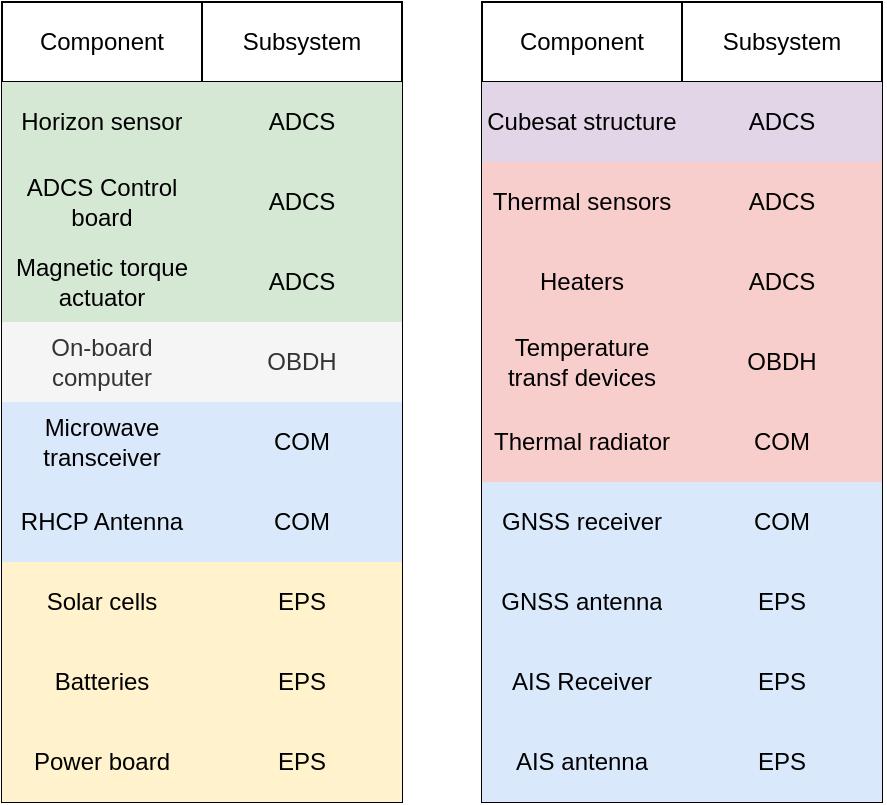 <mxfile version="22.1.3" type="github">
  <diagram name="Pagina-1" id="h6OpWx-HHG8oMTi5hLj7">
    <mxGraphModel dx="1036" dy="1689" grid="1" gridSize="10" guides="1" tooltips="1" connect="1" arrows="1" fold="1" page="1" pageScale="1" pageWidth="827" pageHeight="1169" math="0" shadow="0">
      <root>
        <mxCell id="0" />
        <mxCell id="1" parent="0" />
        <mxCell id="k3zZhgaBUWAhVwvvtzVN-58" value="" style="shape=table;startSize=0;container=1;collapsible=0;childLayout=tableLayout;" vertex="1" parent="1">
          <mxGeometry x="200" y="-40" width="200" height="400" as="geometry" />
        </mxCell>
        <mxCell id="k3zZhgaBUWAhVwvvtzVN-59" value="" style="shape=tableRow;horizontal=0;startSize=0;swimlaneHead=0;swimlaneBody=0;strokeColor=inherit;top=0;left=0;bottom=0;right=0;collapsible=0;dropTarget=0;fillColor=none;points=[[0,0.5],[1,0.5]];portConstraint=eastwest;" vertex="1" parent="k3zZhgaBUWAhVwvvtzVN-58">
          <mxGeometry width="200" height="40" as="geometry" />
        </mxCell>
        <mxCell id="k3zZhgaBUWAhVwvvtzVN-60" value="Component" style="shape=partialRectangle;html=1;whiteSpace=wrap;connectable=0;strokeColor=default;overflow=hidden;fillColor=none;top=0;left=0;bottom=0;right=0;pointerEvents=1;" vertex="1" parent="k3zZhgaBUWAhVwvvtzVN-59">
          <mxGeometry width="100" height="40" as="geometry">
            <mxRectangle width="100" height="40" as="alternateBounds" />
          </mxGeometry>
        </mxCell>
        <mxCell id="k3zZhgaBUWAhVwvvtzVN-61" value="Subsystem" style="shape=partialRectangle;html=1;whiteSpace=wrap;connectable=0;strokeColor=default;overflow=hidden;fillColor=none;top=0;left=0;bottom=0;right=0;pointerEvents=1;" vertex="1" parent="k3zZhgaBUWAhVwvvtzVN-59">
          <mxGeometry x="100" width="100" height="40" as="geometry">
            <mxRectangle width="100" height="40" as="alternateBounds" />
          </mxGeometry>
        </mxCell>
        <mxCell id="k3zZhgaBUWAhVwvvtzVN-62" value="" style="shape=tableRow;horizontal=0;startSize=0;swimlaneHead=0;swimlaneBody=0;strokeColor=inherit;top=0;left=0;bottom=0;right=0;collapsible=0;dropTarget=0;fillColor=none;points=[[0,0.5],[1,0.5]];portConstraint=eastwest;" vertex="1" parent="k3zZhgaBUWAhVwvvtzVN-58">
          <mxGeometry y="40" width="200" height="40" as="geometry" />
        </mxCell>
        <mxCell id="k3zZhgaBUWAhVwvvtzVN-63" value="Horizon sensor" style="shape=partialRectangle;html=1;whiteSpace=wrap;connectable=0;strokeColor=default;overflow=hidden;fillColor=#d5e8d4;top=0;left=0;bottom=0;right=0;pointerEvents=1;strokeWidth=1;" vertex="1" parent="k3zZhgaBUWAhVwvvtzVN-62">
          <mxGeometry width="100" height="40" as="geometry">
            <mxRectangle width="100" height="40" as="alternateBounds" />
          </mxGeometry>
        </mxCell>
        <mxCell id="k3zZhgaBUWAhVwvvtzVN-64" value="ADCS" style="shape=partialRectangle;html=1;whiteSpace=wrap;connectable=0;strokeColor=default;overflow=hidden;fillColor=#d5e8d4;top=0;left=0;bottom=0;right=0;pointerEvents=1;strokeWidth=1;" vertex="1" parent="k3zZhgaBUWAhVwvvtzVN-62">
          <mxGeometry x="100" width="100" height="40" as="geometry">
            <mxRectangle width="100" height="40" as="alternateBounds" />
          </mxGeometry>
        </mxCell>
        <mxCell id="k3zZhgaBUWAhVwvvtzVN-65" value="" style="shape=tableRow;horizontal=0;startSize=0;swimlaneHead=0;swimlaneBody=0;strokeColor=inherit;top=0;left=0;bottom=0;right=0;collapsible=0;dropTarget=0;fillColor=none;points=[[0,0.5],[1,0.5]];portConstraint=eastwest;" vertex="1" parent="k3zZhgaBUWAhVwvvtzVN-58">
          <mxGeometry y="80" width="200" height="40" as="geometry" />
        </mxCell>
        <mxCell id="k3zZhgaBUWAhVwvvtzVN-66" value="ADCS Control board" style="shape=partialRectangle;html=1;whiteSpace=wrap;connectable=0;strokeColor=default;overflow=hidden;fillColor=#d5e8d4;top=0;left=0;bottom=0;right=0;pointerEvents=1;" vertex="1" parent="k3zZhgaBUWAhVwvvtzVN-65">
          <mxGeometry width="100" height="40" as="geometry">
            <mxRectangle width="100" height="40" as="alternateBounds" />
          </mxGeometry>
        </mxCell>
        <mxCell id="k3zZhgaBUWAhVwvvtzVN-67" value="ADCS" style="shape=partialRectangle;html=1;whiteSpace=wrap;connectable=0;strokeColor=default;overflow=hidden;fillColor=#d5e8d4;top=0;left=0;bottom=0;right=0;pointerEvents=1;" vertex="1" parent="k3zZhgaBUWAhVwvvtzVN-65">
          <mxGeometry x="100" width="100" height="40" as="geometry">
            <mxRectangle width="100" height="40" as="alternateBounds" />
          </mxGeometry>
        </mxCell>
        <mxCell id="k3zZhgaBUWAhVwvvtzVN-68" value="" style="shape=tableRow;horizontal=0;startSize=0;swimlaneHead=0;swimlaneBody=0;strokeColor=inherit;top=0;left=0;bottom=0;right=0;collapsible=0;dropTarget=0;fillColor=none;points=[[0,0.5],[1,0.5]];portConstraint=eastwest;" vertex="1" parent="k3zZhgaBUWAhVwvvtzVN-58">
          <mxGeometry y="120" width="200" height="40" as="geometry" />
        </mxCell>
        <mxCell id="k3zZhgaBUWAhVwvvtzVN-69" value="Magnetic torque actuator" style="shape=partialRectangle;html=1;whiteSpace=wrap;connectable=0;strokeColor=default;overflow=hidden;fillColor=#d5e8d4;top=0;left=0;bottom=0;right=0;pointerEvents=1;" vertex="1" parent="k3zZhgaBUWAhVwvvtzVN-68">
          <mxGeometry width="100" height="40" as="geometry">
            <mxRectangle width="100" height="40" as="alternateBounds" />
          </mxGeometry>
        </mxCell>
        <mxCell id="k3zZhgaBUWAhVwvvtzVN-70" value="ADCS" style="shape=partialRectangle;html=1;whiteSpace=wrap;connectable=0;strokeColor=default;overflow=hidden;fillColor=#d5e8d4;top=0;left=0;bottom=0;right=0;pointerEvents=1;" vertex="1" parent="k3zZhgaBUWAhVwvvtzVN-68">
          <mxGeometry x="100" width="100" height="40" as="geometry">
            <mxRectangle width="100" height="40" as="alternateBounds" />
          </mxGeometry>
        </mxCell>
        <mxCell id="k3zZhgaBUWAhVwvvtzVN-71" value="" style="shape=tableRow;horizontal=0;startSize=0;swimlaneHead=0;swimlaneBody=0;strokeColor=inherit;top=0;left=0;bottom=0;right=0;collapsible=0;dropTarget=0;fillColor=none;points=[[0,0.5],[1,0.5]];portConstraint=eastwest;" vertex="1" parent="k3zZhgaBUWAhVwvvtzVN-58">
          <mxGeometry y="160" width="200" height="40" as="geometry" />
        </mxCell>
        <mxCell id="k3zZhgaBUWAhVwvvtzVN-72" value="On-board computer" style="shape=partialRectangle;html=1;whiteSpace=wrap;connectable=0;strokeColor=default;overflow=hidden;fillColor=#f5f5f5;top=0;left=0;bottom=0;right=0;pointerEvents=1;fontColor=#333333;" vertex="1" parent="k3zZhgaBUWAhVwvvtzVN-71">
          <mxGeometry width="100" height="40" as="geometry">
            <mxRectangle width="100" height="40" as="alternateBounds" />
          </mxGeometry>
        </mxCell>
        <mxCell id="k3zZhgaBUWAhVwvvtzVN-73" value="OBDH" style="shape=partialRectangle;html=1;whiteSpace=wrap;connectable=0;strokeColor=default;overflow=hidden;fillColor=#f5f5f5;top=0;left=0;bottom=0;right=0;pointerEvents=1;fontColor=#333333;" vertex="1" parent="k3zZhgaBUWAhVwvvtzVN-71">
          <mxGeometry x="100" width="100" height="40" as="geometry">
            <mxRectangle width="100" height="40" as="alternateBounds" />
          </mxGeometry>
        </mxCell>
        <mxCell id="k3zZhgaBUWAhVwvvtzVN-74" value="" style="shape=tableRow;horizontal=0;startSize=0;swimlaneHead=0;swimlaneBody=0;strokeColor=inherit;top=0;left=0;bottom=0;right=0;collapsible=0;dropTarget=0;fillColor=none;points=[[0,0.5],[1,0.5]];portConstraint=eastwest;" vertex="1" parent="k3zZhgaBUWAhVwvvtzVN-58">
          <mxGeometry y="200" width="200" height="40" as="geometry" />
        </mxCell>
        <mxCell id="k3zZhgaBUWAhVwvvtzVN-75" value="Microwave transceiver" style="shape=partialRectangle;html=1;whiteSpace=wrap;connectable=0;strokeColor=default;overflow=hidden;fillColor=#dae8fc;top=0;left=0;bottom=0;right=0;pointerEvents=1;" vertex="1" parent="k3zZhgaBUWAhVwvvtzVN-74">
          <mxGeometry width="100" height="40" as="geometry">
            <mxRectangle width="100" height="40" as="alternateBounds" />
          </mxGeometry>
        </mxCell>
        <mxCell id="k3zZhgaBUWAhVwvvtzVN-76" value="COM" style="shape=partialRectangle;html=1;whiteSpace=wrap;connectable=0;strokeColor=default;overflow=hidden;fillColor=#dae8fc;top=0;left=0;bottom=0;right=0;pointerEvents=1;" vertex="1" parent="k3zZhgaBUWAhVwvvtzVN-74">
          <mxGeometry x="100" width="100" height="40" as="geometry">
            <mxRectangle width="100" height="40" as="alternateBounds" />
          </mxGeometry>
        </mxCell>
        <mxCell id="k3zZhgaBUWAhVwvvtzVN-77" value="" style="shape=tableRow;horizontal=0;startSize=0;swimlaneHead=0;swimlaneBody=0;strokeColor=inherit;top=0;left=0;bottom=0;right=0;collapsible=0;dropTarget=0;fillColor=none;points=[[0,0.5],[1,0.5]];portConstraint=eastwest;" vertex="1" parent="k3zZhgaBUWAhVwvvtzVN-58">
          <mxGeometry y="240" width="200" height="40" as="geometry" />
        </mxCell>
        <mxCell id="k3zZhgaBUWAhVwvvtzVN-78" value="RHCP Antenna" style="shape=partialRectangle;html=1;whiteSpace=wrap;connectable=0;strokeColor=default;overflow=hidden;fillColor=#dae8fc;top=0;left=0;bottom=0;right=0;pointerEvents=1;" vertex="1" parent="k3zZhgaBUWAhVwvvtzVN-77">
          <mxGeometry width="100" height="40" as="geometry">
            <mxRectangle width="100" height="40" as="alternateBounds" />
          </mxGeometry>
        </mxCell>
        <mxCell id="k3zZhgaBUWAhVwvvtzVN-79" value="COM" style="shape=partialRectangle;html=1;whiteSpace=wrap;connectable=0;strokeColor=default;overflow=hidden;fillColor=#dae8fc;top=0;left=0;bottom=0;right=0;pointerEvents=1;" vertex="1" parent="k3zZhgaBUWAhVwvvtzVN-77">
          <mxGeometry x="100" width="100" height="40" as="geometry">
            <mxRectangle width="100" height="40" as="alternateBounds" />
          </mxGeometry>
        </mxCell>
        <mxCell id="k3zZhgaBUWAhVwvvtzVN-80" value="" style="shape=tableRow;horizontal=0;startSize=0;swimlaneHead=0;swimlaneBody=0;strokeColor=inherit;top=0;left=0;bottom=0;right=0;collapsible=0;dropTarget=0;fillColor=none;points=[[0,0.5],[1,0.5]];portConstraint=eastwest;" vertex="1" parent="k3zZhgaBUWAhVwvvtzVN-58">
          <mxGeometry y="280" width="200" height="40" as="geometry" />
        </mxCell>
        <mxCell id="k3zZhgaBUWAhVwvvtzVN-81" value="Solar cells" style="shape=partialRectangle;html=1;whiteSpace=wrap;connectable=0;strokeColor=default;overflow=hidden;fillColor=#fff2cc;top=0;left=0;bottom=0;right=0;pointerEvents=1;" vertex="1" parent="k3zZhgaBUWAhVwvvtzVN-80">
          <mxGeometry width="100" height="40" as="geometry">
            <mxRectangle width="100" height="40" as="alternateBounds" />
          </mxGeometry>
        </mxCell>
        <mxCell id="k3zZhgaBUWAhVwvvtzVN-82" value="EPS" style="shape=partialRectangle;html=1;whiteSpace=wrap;connectable=0;strokeColor=default;overflow=hidden;fillColor=#fff2cc;top=0;left=0;bottom=0;right=0;pointerEvents=1;" vertex="1" parent="k3zZhgaBUWAhVwvvtzVN-80">
          <mxGeometry x="100" width="100" height="40" as="geometry">
            <mxRectangle width="100" height="40" as="alternateBounds" />
          </mxGeometry>
        </mxCell>
        <mxCell id="k3zZhgaBUWAhVwvvtzVN-83" value="" style="shape=tableRow;horizontal=0;startSize=0;swimlaneHead=0;swimlaneBody=0;strokeColor=inherit;top=0;left=0;bottom=0;right=0;collapsible=0;dropTarget=0;fillColor=none;points=[[0,0.5],[1,0.5]];portConstraint=eastwest;" vertex="1" parent="k3zZhgaBUWAhVwvvtzVN-58">
          <mxGeometry y="320" width="200" height="40" as="geometry" />
        </mxCell>
        <mxCell id="k3zZhgaBUWAhVwvvtzVN-84" value="Batteries" style="shape=partialRectangle;html=1;whiteSpace=wrap;connectable=0;strokeColor=default;overflow=hidden;fillColor=#fff2cc;top=0;left=0;bottom=0;right=0;pointerEvents=1;" vertex="1" parent="k3zZhgaBUWAhVwvvtzVN-83">
          <mxGeometry width="100" height="40" as="geometry">
            <mxRectangle width="100" height="40" as="alternateBounds" />
          </mxGeometry>
        </mxCell>
        <mxCell id="k3zZhgaBUWAhVwvvtzVN-85" value="EPS" style="shape=partialRectangle;html=1;whiteSpace=wrap;connectable=0;strokeColor=default;overflow=hidden;fillColor=#fff2cc;top=0;left=0;bottom=0;right=0;pointerEvents=1;" vertex="1" parent="k3zZhgaBUWAhVwvvtzVN-83">
          <mxGeometry x="100" width="100" height="40" as="geometry">
            <mxRectangle width="100" height="40" as="alternateBounds" />
          </mxGeometry>
        </mxCell>
        <mxCell id="k3zZhgaBUWAhVwvvtzVN-86" value="" style="shape=tableRow;horizontal=0;startSize=0;swimlaneHead=0;swimlaneBody=0;strokeColor=inherit;top=0;left=0;bottom=0;right=0;collapsible=0;dropTarget=0;fillColor=none;points=[[0,0.5],[1,0.5]];portConstraint=eastwest;" vertex="1" parent="k3zZhgaBUWAhVwvvtzVN-58">
          <mxGeometry y="360" width="200" height="40" as="geometry" />
        </mxCell>
        <mxCell id="k3zZhgaBUWAhVwvvtzVN-87" value="Power board" style="shape=partialRectangle;html=1;whiteSpace=wrap;connectable=0;strokeColor=default;overflow=hidden;fillColor=#fff2cc;top=0;left=0;bottom=0;right=0;pointerEvents=1;" vertex="1" parent="k3zZhgaBUWAhVwvvtzVN-86">
          <mxGeometry width="100" height="40" as="geometry">
            <mxRectangle width="100" height="40" as="alternateBounds" />
          </mxGeometry>
        </mxCell>
        <mxCell id="k3zZhgaBUWAhVwvvtzVN-88" value="EPS" style="shape=partialRectangle;html=1;whiteSpace=wrap;connectable=0;strokeColor=default;overflow=hidden;fillColor=#fff2cc;top=0;left=0;bottom=0;right=0;pointerEvents=1;" vertex="1" parent="k3zZhgaBUWAhVwvvtzVN-86">
          <mxGeometry x="100" width="100" height="40" as="geometry">
            <mxRectangle width="100" height="40" as="alternateBounds" />
          </mxGeometry>
        </mxCell>
        <mxCell id="k3zZhgaBUWAhVwvvtzVN-89" value="" style="shape=table;startSize=0;container=1;collapsible=0;childLayout=tableLayout;" vertex="1" parent="1">
          <mxGeometry x="440" y="-40" width="200" height="400" as="geometry" />
        </mxCell>
        <mxCell id="k3zZhgaBUWAhVwvvtzVN-90" value="" style="shape=tableRow;horizontal=0;startSize=0;swimlaneHead=0;swimlaneBody=0;strokeColor=inherit;top=0;left=0;bottom=0;right=0;collapsible=0;dropTarget=0;fillColor=none;points=[[0,0.5],[1,0.5]];portConstraint=eastwest;" vertex="1" parent="k3zZhgaBUWAhVwvvtzVN-89">
          <mxGeometry width="200" height="40" as="geometry" />
        </mxCell>
        <mxCell id="k3zZhgaBUWAhVwvvtzVN-91" value="Component" style="shape=partialRectangle;html=1;whiteSpace=wrap;connectable=0;strokeColor=default;overflow=hidden;fillColor=none;top=0;left=0;bottom=0;right=0;pointerEvents=1;" vertex="1" parent="k3zZhgaBUWAhVwvvtzVN-90">
          <mxGeometry width="100" height="40" as="geometry">
            <mxRectangle width="100" height="40" as="alternateBounds" />
          </mxGeometry>
        </mxCell>
        <mxCell id="k3zZhgaBUWAhVwvvtzVN-92" value="Subsystem" style="shape=partialRectangle;html=1;whiteSpace=wrap;connectable=0;strokeColor=default;overflow=hidden;fillColor=none;top=0;left=0;bottom=0;right=0;pointerEvents=1;" vertex="1" parent="k3zZhgaBUWAhVwvvtzVN-90">
          <mxGeometry x="100" width="100" height="40" as="geometry">
            <mxRectangle width="100" height="40" as="alternateBounds" />
          </mxGeometry>
        </mxCell>
        <mxCell id="k3zZhgaBUWAhVwvvtzVN-93" value="" style="shape=tableRow;horizontal=0;startSize=0;swimlaneHead=0;swimlaneBody=0;strokeColor=inherit;top=0;left=0;bottom=0;right=0;collapsible=0;dropTarget=0;fillColor=none;points=[[0,0.5],[1,0.5]];portConstraint=eastwest;" vertex="1" parent="k3zZhgaBUWAhVwvvtzVN-89">
          <mxGeometry y="40" width="200" height="40" as="geometry" />
        </mxCell>
        <mxCell id="k3zZhgaBUWAhVwvvtzVN-94" value="Cubesat structure" style="shape=partialRectangle;html=1;whiteSpace=wrap;connectable=0;strokeColor=#000000;overflow=hidden;fillColor=#e1d5e7;top=0;left=0;bottom=0;right=0;pointerEvents=1;" vertex="1" parent="k3zZhgaBUWAhVwvvtzVN-93">
          <mxGeometry width="100" height="40" as="geometry">
            <mxRectangle width="100" height="40" as="alternateBounds" />
          </mxGeometry>
        </mxCell>
        <mxCell id="k3zZhgaBUWAhVwvvtzVN-95" value="ADCS" style="shape=partialRectangle;html=1;whiteSpace=wrap;connectable=0;strokeColor=#000000;overflow=hidden;fillColor=#e1d5e7;top=0;left=0;bottom=0;right=0;pointerEvents=1;strokeWidth=3;perimeterSpacing=1;" vertex="1" parent="k3zZhgaBUWAhVwvvtzVN-93">
          <mxGeometry x="100" width="100" height="40" as="geometry">
            <mxRectangle width="100" height="40" as="alternateBounds" />
          </mxGeometry>
        </mxCell>
        <mxCell id="k3zZhgaBUWAhVwvvtzVN-96" value="" style="shape=tableRow;horizontal=0;startSize=0;swimlaneHead=0;swimlaneBody=0;strokeColor=inherit;top=0;left=0;bottom=0;right=0;collapsible=0;dropTarget=0;fillColor=none;points=[[0,0.5],[1,0.5]];portConstraint=eastwest;" vertex="1" parent="k3zZhgaBUWAhVwvvtzVN-89">
          <mxGeometry y="80" width="200" height="40" as="geometry" />
        </mxCell>
        <mxCell id="k3zZhgaBUWAhVwvvtzVN-97" value="Thermal sensors" style="shape=partialRectangle;html=1;whiteSpace=wrap;connectable=0;strokeColor=#b85450;overflow=hidden;fillColor=#f8cecc;top=0;left=0;bottom=0;right=0;pointerEvents=1;" vertex="1" parent="k3zZhgaBUWAhVwvvtzVN-96">
          <mxGeometry width="100" height="40" as="geometry">
            <mxRectangle width="100" height="40" as="alternateBounds" />
          </mxGeometry>
        </mxCell>
        <mxCell id="k3zZhgaBUWAhVwvvtzVN-98" value="ADCS" style="shape=partialRectangle;html=1;whiteSpace=wrap;connectable=0;strokeColor=#b85450;overflow=hidden;fillColor=#f8cecc;top=0;left=0;bottom=0;right=0;pointerEvents=1;" vertex="1" parent="k3zZhgaBUWAhVwvvtzVN-96">
          <mxGeometry x="100" width="100" height="40" as="geometry">
            <mxRectangle width="100" height="40" as="alternateBounds" />
          </mxGeometry>
        </mxCell>
        <mxCell id="k3zZhgaBUWAhVwvvtzVN-99" value="" style="shape=tableRow;horizontal=0;startSize=0;swimlaneHead=0;swimlaneBody=0;strokeColor=inherit;top=0;left=0;bottom=0;right=0;collapsible=0;dropTarget=0;fillColor=none;points=[[0,0.5],[1,0.5]];portConstraint=eastwest;" vertex="1" parent="k3zZhgaBUWAhVwvvtzVN-89">
          <mxGeometry y="120" width="200" height="40" as="geometry" />
        </mxCell>
        <mxCell id="k3zZhgaBUWAhVwvvtzVN-100" value="Heaters" style="shape=partialRectangle;html=1;whiteSpace=wrap;connectable=0;strokeColor=#b85450;overflow=hidden;fillColor=#f8cecc;top=0;left=0;bottom=0;right=0;pointerEvents=1;" vertex="1" parent="k3zZhgaBUWAhVwvvtzVN-99">
          <mxGeometry width="100" height="40" as="geometry">
            <mxRectangle width="100" height="40" as="alternateBounds" />
          </mxGeometry>
        </mxCell>
        <mxCell id="k3zZhgaBUWAhVwvvtzVN-101" value="ADCS" style="shape=partialRectangle;html=1;whiteSpace=wrap;connectable=0;strokeColor=#b85450;overflow=hidden;fillColor=#f8cecc;top=0;left=0;bottom=0;right=0;pointerEvents=1;" vertex="1" parent="k3zZhgaBUWAhVwvvtzVN-99">
          <mxGeometry x="100" width="100" height="40" as="geometry">
            <mxRectangle width="100" height="40" as="alternateBounds" />
          </mxGeometry>
        </mxCell>
        <mxCell id="k3zZhgaBUWAhVwvvtzVN-102" value="" style="shape=tableRow;horizontal=0;startSize=0;swimlaneHead=0;swimlaneBody=0;strokeColor=inherit;top=0;left=0;bottom=0;right=0;collapsible=0;dropTarget=0;fillColor=none;points=[[0,0.5],[1,0.5]];portConstraint=eastwest;" vertex="1" parent="k3zZhgaBUWAhVwvvtzVN-89">
          <mxGeometry y="160" width="200" height="40" as="geometry" />
        </mxCell>
        <mxCell id="k3zZhgaBUWAhVwvvtzVN-103" value="Temperature transf devices" style="shape=partialRectangle;html=1;whiteSpace=wrap;connectable=0;strokeColor=#b85450;overflow=hidden;fillColor=#f8cecc;top=0;left=0;bottom=0;right=0;pointerEvents=1;" vertex="1" parent="k3zZhgaBUWAhVwvvtzVN-102">
          <mxGeometry width="100" height="40" as="geometry">
            <mxRectangle width="100" height="40" as="alternateBounds" />
          </mxGeometry>
        </mxCell>
        <mxCell id="k3zZhgaBUWAhVwvvtzVN-104" value="OBDH" style="shape=partialRectangle;html=1;whiteSpace=wrap;connectable=0;strokeColor=#b85450;overflow=hidden;fillColor=#f8cecc;top=0;left=0;bottom=0;right=0;pointerEvents=1;" vertex="1" parent="k3zZhgaBUWAhVwvvtzVN-102">
          <mxGeometry x="100" width="100" height="40" as="geometry">
            <mxRectangle width="100" height="40" as="alternateBounds" />
          </mxGeometry>
        </mxCell>
        <mxCell id="k3zZhgaBUWAhVwvvtzVN-105" value="" style="shape=tableRow;horizontal=0;startSize=0;swimlaneHead=0;swimlaneBody=0;strokeColor=inherit;top=0;left=0;bottom=0;right=0;collapsible=0;dropTarget=0;fillColor=none;points=[[0,0.5],[1,0.5]];portConstraint=eastwest;" vertex="1" parent="k3zZhgaBUWAhVwvvtzVN-89">
          <mxGeometry y="200" width="200" height="40" as="geometry" />
        </mxCell>
        <mxCell id="k3zZhgaBUWAhVwvvtzVN-106" value="Thermal radiator" style="shape=partialRectangle;html=1;whiteSpace=wrap;connectable=0;strokeColor=#b85450;overflow=hidden;fillColor=#f8cecc;top=0;left=0;bottom=0;right=0;pointerEvents=1;" vertex="1" parent="k3zZhgaBUWAhVwvvtzVN-105">
          <mxGeometry width="100" height="40" as="geometry">
            <mxRectangle width="100" height="40" as="alternateBounds" />
          </mxGeometry>
        </mxCell>
        <mxCell id="k3zZhgaBUWAhVwvvtzVN-107" value="COM" style="shape=partialRectangle;html=1;whiteSpace=wrap;connectable=0;strokeColor=#b85450;overflow=hidden;fillColor=#f8cecc;top=0;left=0;bottom=0;right=0;pointerEvents=1;" vertex="1" parent="k3zZhgaBUWAhVwvvtzVN-105">
          <mxGeometry x="100" width="100" height="40" as="geometry">
            <mxRectangle width="100" height="40" as="alternateBounds" />
          </mxGeometry>
        </mxCell>
        <mxCell id="k3zZhgaBUWAhVwvvtzVN-108" value="" style="shape=tableRow;horizontal=0;startSize=0;swimlaneHead=0;swimlaneBody=0;strokeColor=inherit;top=0;left=0;bottom=0;right=0;collapsible=0;dropTarget=0;fillColor=none;points=[[0,0.5],[1,0.5]];portConstraint=eastwest;" vertex="1" parent="k3zZhgaBUWAhVwvvtzVN-89">
          <mxGeometry y="240" width="200" height="40" as="geometry" />
        </mxCell>
        <mxCell id="k3zZhgaBUWAhVwvvtzVN-109" value="GNSS receiver" style="shape=partialRectangle;html=1;whiteSpace=wrap;connectable=0;strokeColor=default;overflow=hidden;fillColor=#dae8fc;top=0;left=0;bottom=0;right=0;pointerEvents=1;" vertex="1" parent="k3zZhgaBUWAhVwvvtzVN-108">
          <mxGeometry width="100" height="40" as="geometry">
            <mxRectangle width="100" height="40" as="alternateBounds" />
          </mxGeometry>
        </mxCell>
        <mxCell id="k3zZhgaBUWAhVwvvtzVN-110" value="COM" style="shape=partialRectangle;html=1;whiteSpace=wrap;connectable=0;strokeColor=default;overflow=hidden;fillColor=#dae8fc;top=0;left=0;bottom=0;right=0;pointerEvents=1;" vertex="1" parent="k3zZhgaBUWAhVwvvtzVN-108">
          <mxGeometry x="100" width="100" height="40" as="geometry">
            <mxRectangle width="100" height="40" as="alternateBounds" />
          </mxGeometry>
        </mxCell>
        <mxCell id="k3zZhgaBUWAhVwvvtzVN-111" value="" style="shape=tableRow;horizontal=0;startSize=0;swimlaneHead=0;swimlaneBody=0;strokeColor=inherit;top=0;left=0;bottom=0;right=0;collapsible=0;dropTarget=0;fillColor=none;points=[[0,0.5],[1,0.5]];portConstraint=eastwest;" vertex="1" parent="k3zZhgaBUWAhVwvvtzVN-89">
          <mxGeometry y="280" width="200" height="40" as="geometry" />
        </mxCell>
        <mxCell id="k3zZhgaBUWAhVwvvtzVN-112" value="GNSS antenna" style="shape=partialRectangle;html=1;whiteSpace=wrap;connectable=0;strokeColor=#6c8ebf;overflow=hidden;fillColor=#dae8fc;top=0;left=0;bottom=0;right=0;pointerEvents=1;" vertex="1" parent="k3zZhgaBUWAhVwvvtzVN-111">
          <mxGeometry width="100" height="40" as="geometry">
            <mxRectangle width="100" height="40" as="alternateBounds" />
          </mxGeometry>
        </mxCell>
        <mxCell id="k3zZhgaBUWAhVwvvtzVN-113" value="EPS" style="shape=partialRectangle;html=1;whiteSpace=wrap;connectable=0;strokeColor=#6c8ebf;overflow=hidden;fillColor=#dae8fc;top=0;left=0;bottom=0;right=0;pointerEvents=1;" vertex="1" parent="k3zZhgaBUWAhVwvvtzVN-111">
          <mxGeometry x="100" width="100" height="40" as="geometry">
            <mxRectangle width="100" height="40" as="alternateBounds" />
          </mxGeometry>
        </mxCell>
        <mxCell id="k3zZhgaBUWAhVwvvtzVN-114" value="" style="shape=tableRow;horizontal=0;startSize=0;swimlaneHead=0;swimlaneBody=0;strokeColor=inherit;top=0;left=0;bottom=0;right=0;collapsible=0;dropTarget=0;fillColor=none;points=[[0,0.5],[1,0.5]];portConstraint=eastwest;" vertex="1" parent="k3zZhgaBUWAhVwvvtzVN-89">
          <mxGeometry y="320" width="200" height="40" as="geometry" />
        </mxCell>
        <mxCell id="k3zZhgaBUWAhVwvvtzVN-115" value="AIS Receiver" style="shape=partialRectangle;html=1;whiteSpace=wrap;connectable=0;strokeColor=#6c8ebf;overflow=hidden;fillColor=#dae8fc;top=0;left=0;bottom=0;right=0;pointerEvents=1;" vertex="1" parent="k3zZhgaBUWAhVwvvtzVN-114">
          <mxGeometry width="100" height="40" as="geometry">
            <mxRectangle width="100" height="40" as="alternateBounds" />
          </mxGeometry>
        </mxCell>
        <mxCell id="k3zZhgaBUWAhVwvvtzVN-116" value="EPS" style="shape=partialRectangle;html=1;whiteSpace=wrap;connectable=0;strokeColor=#6c8ebf;overflow=hidden;fillColor=#dae8fc;top=0;left=0;bottom=0;right=0;pointerEvents=1;" vertex="1" parent="k3zZhgaBUWAhVwvvtzVN-114">
          <mxGeometry x="100" width="100" height="40" as="geometry">
            <mxRectangle width="100" height="40" as="alternateBounds" />
          </mxGeometry>
        </mxCell>
        <mxCell id="k3zZhgaBUWAhVwvvtzVN-117" value="" style="shape=tableRow;horizontal=0;startSize=0;swimlaneHead=0;swimlaneBody=0;strokeColor=inherit;top=0;left=0;bottom=0;right=0;collapsible=0;dropTarget=0;fillColor=none;points=[[0,0.5],[1,0.5]];portConstraint=eastwest;" vertex="1" parent="k3zZhgaBUWAhVwvvtzVN-89">
          <mxGeometry y="360" width="200" height="40" as="geometry" />
        </mxCell>
        <mxCell id="k3zZhgaBUWAhVwvvtzVN-118" value="AIS antenna" style="shape=partialRectangle;html=1;whiteSpace=wrap;connectable=0;strokeColor=#6c8ebf;overflow=hidden;fillColor=#dae8fc;top=0;left=0;bottom=0;right=0;pointerEvents=1;" vertex="1" parent="k3zZhgaBUWAhVwvvtzVN-117">
          <mxGeometry width="100" height="40" as="geometry">
            <mxRectangle width="100" height="40" as="alternateBounds" />
          </mxGeometry>
        </mxCell>
        <mxCell id="k3zZhgaBUWAhVwvvtzVN-119" value="EPS" style="shape=partialRectangle;html=1;whiteSpace=wrap;connectable=0;strokeColor=#6c8ebf;overflow=hidden;fillColor=#dae8fc;top=0;left=0;bottom=0;right=0;pointerEvents=1;" vertex="1" parent="k3zZhgaBUWAhVwvvtzVN-117">
          <mxGeometry x="100" width="100" height="40" as="geometry">
            <mxRectangle width="100" height="40" as="alternateBounds" />
          </mxGeometry>
        </mxCell>
      </root>
    </mxGraphModel>
  </diagram>
</mxfile>
